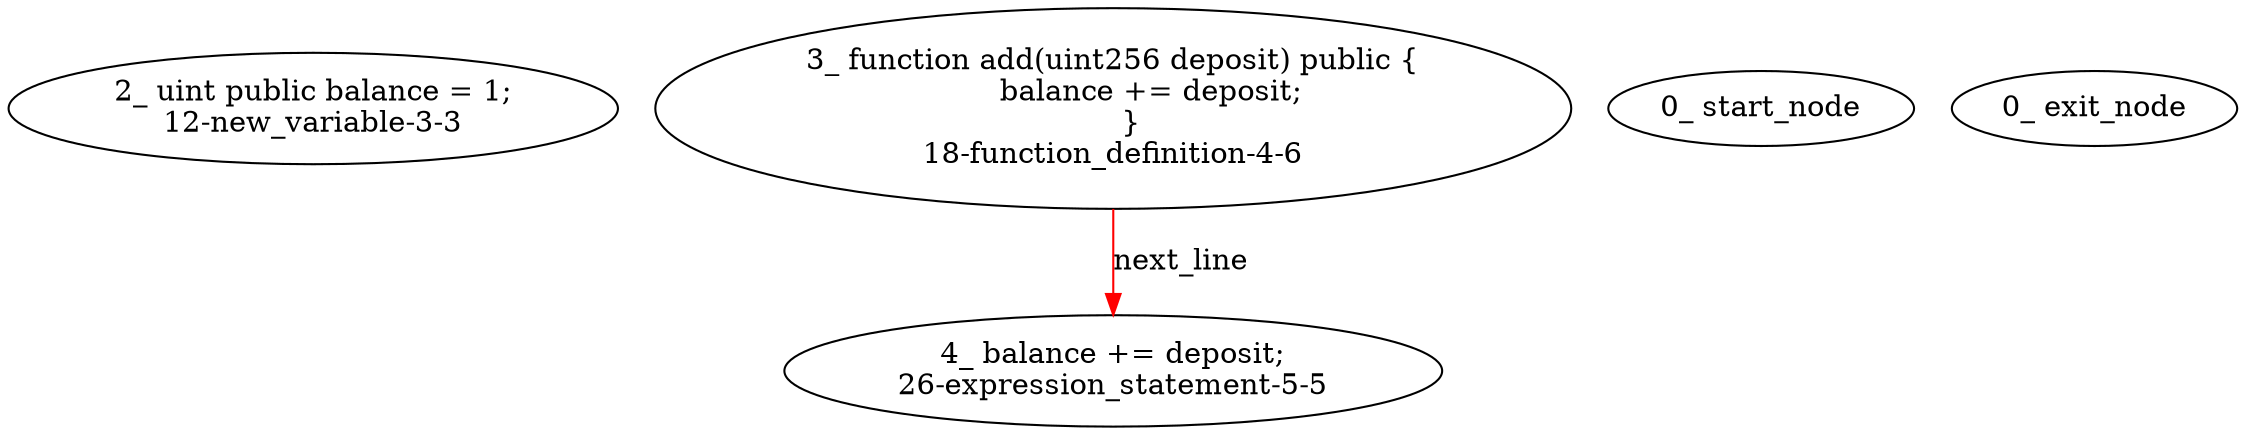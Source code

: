 digraph  {
12 [label="2_ uint public balance = 1;\n12-new_variable-3-3", method="", type_label=new_variable];
18 [label="3_ function add(uint256 deposit) public {\n        balance += deposit;\n    }\n18-function_definition-4-6", method="add(uint256 deposit)", type_label=function_definition];
26 [label="4_ balance += deposit;\n26-expression_statement-5-5", method="add(uint256 deposit)", type_label=expression_statement];
1 [label="0_ start_node", method="", type_label=start];
2 [label="0_ exit_node", method="", type_label=exit];
18 -> 26  [color=red, controlflow_type=next_line, edge_type=CFG_edge, key=0, label=next_line];
}
